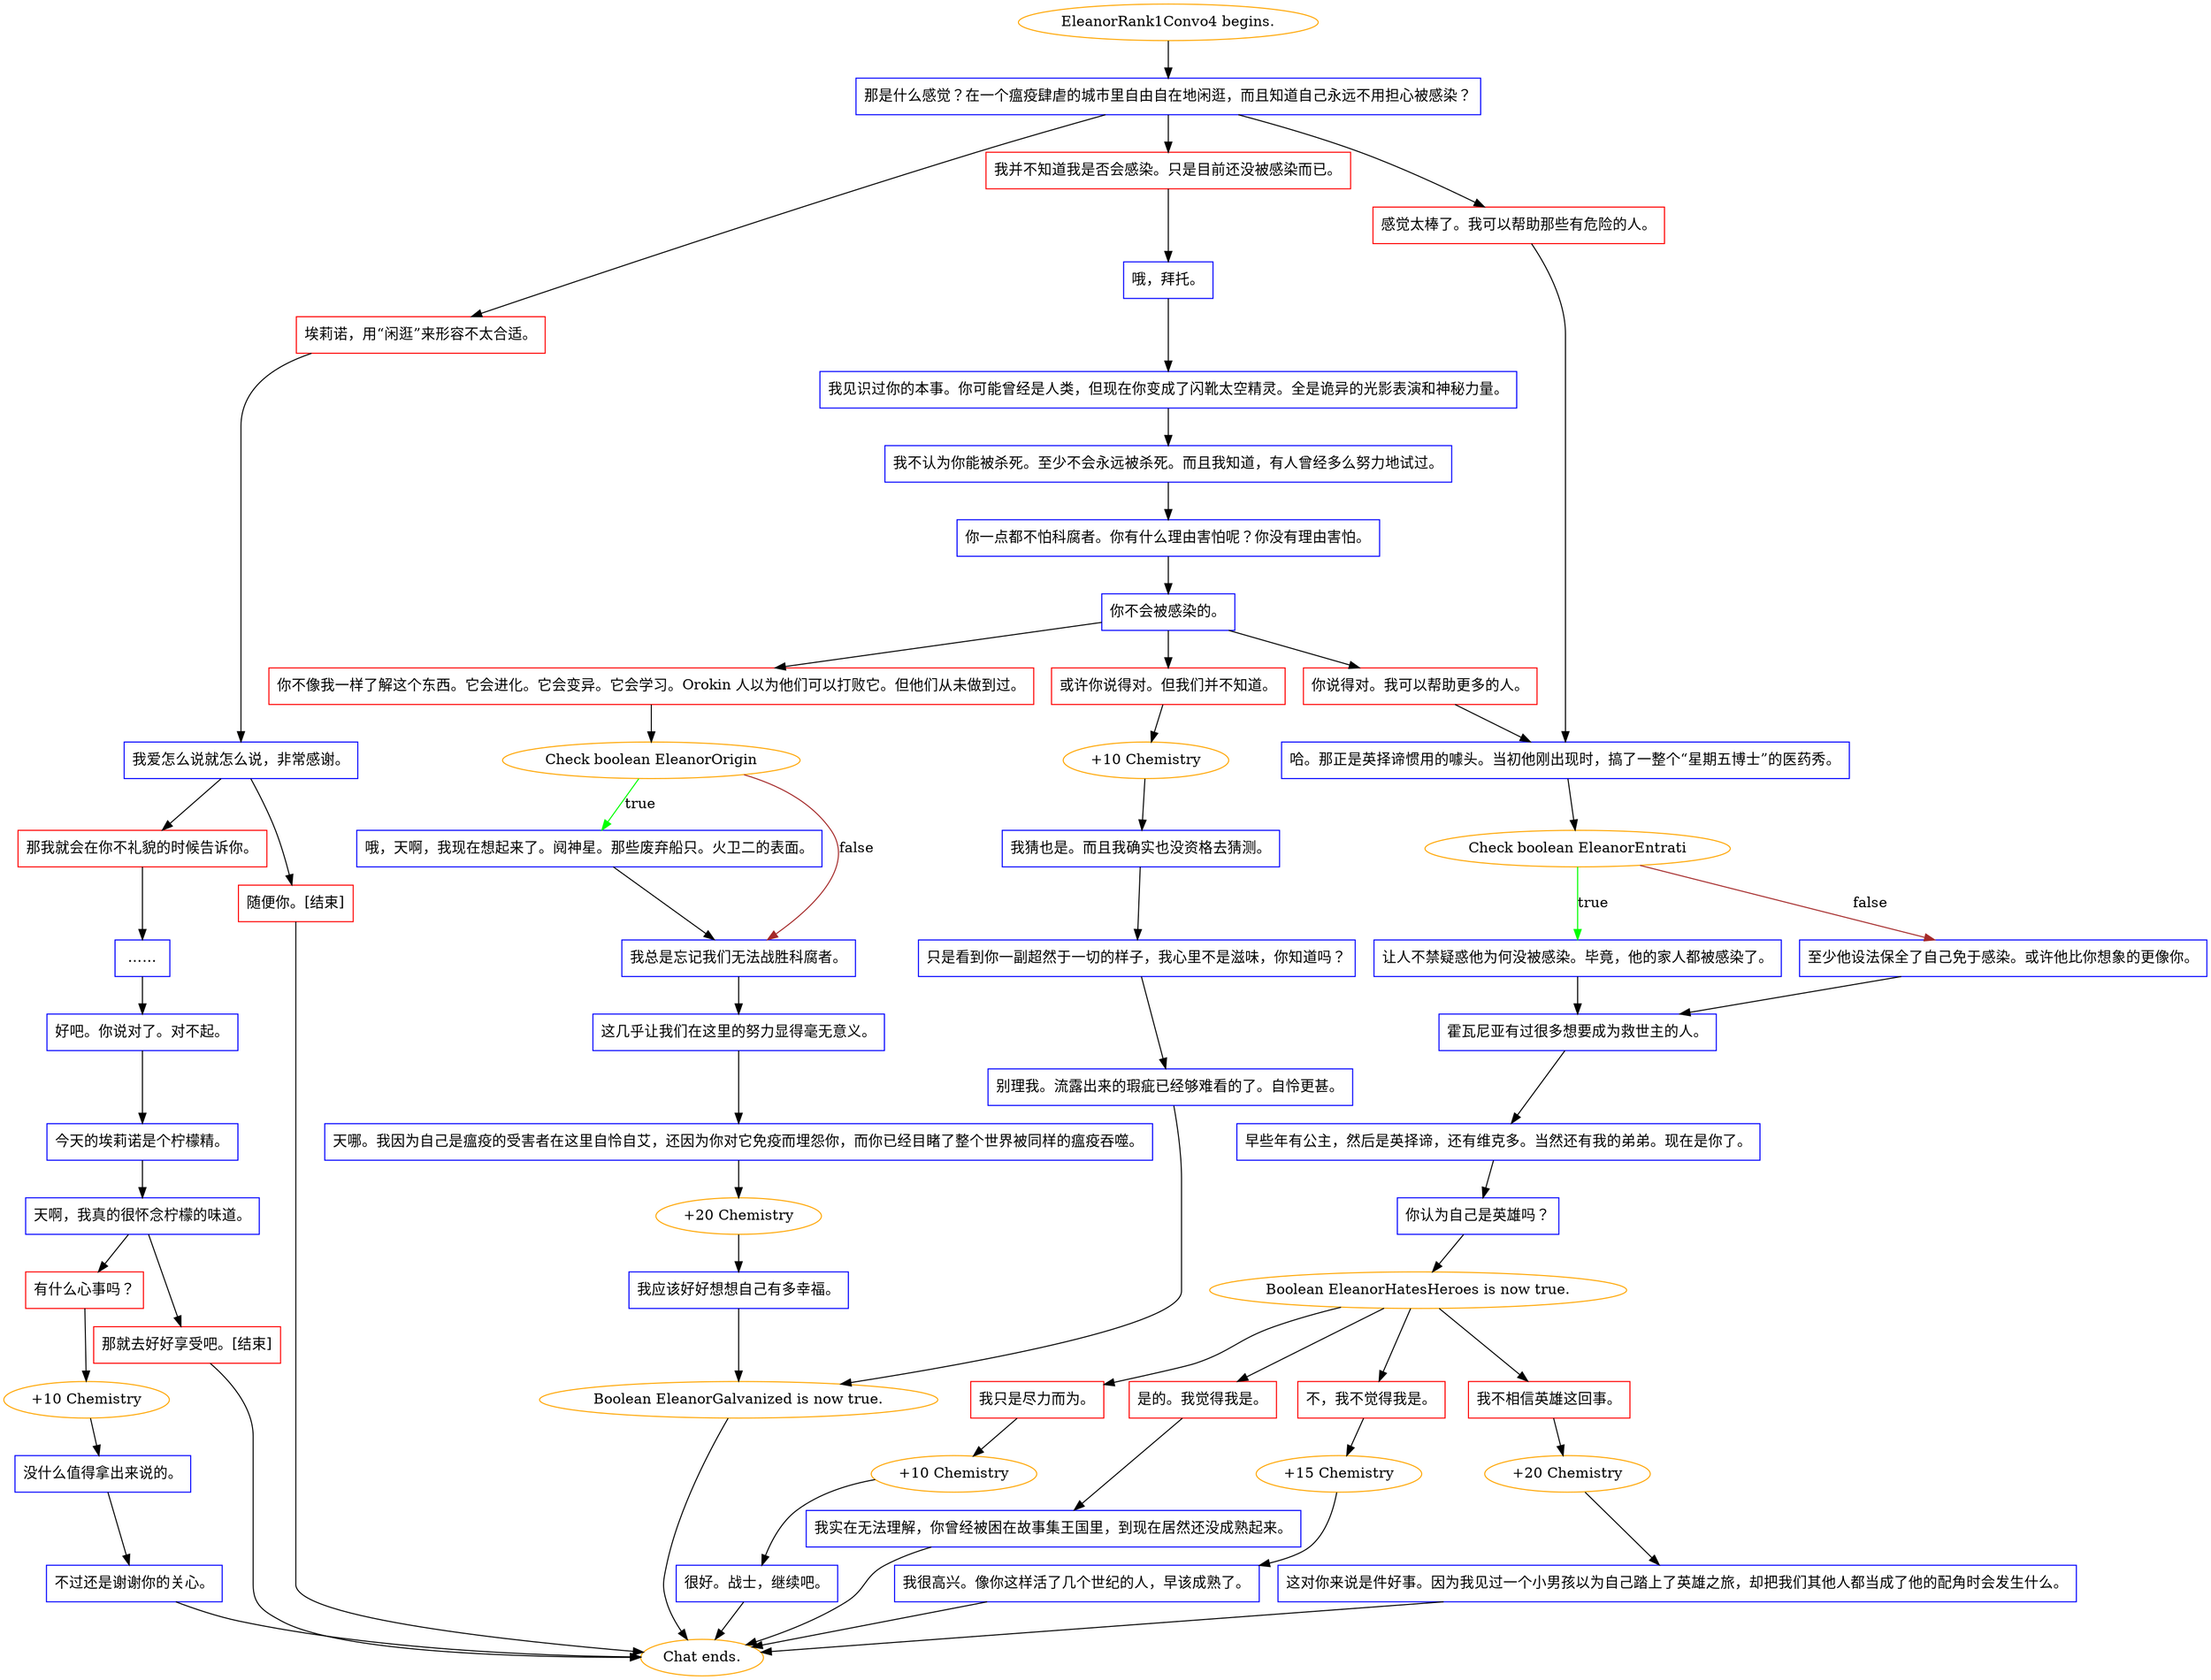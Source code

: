 digraph {
	"EleanorRank1Convo4 begins." [color=orange];
		"EleanorRank1Convo4 begins." -> j3577325345;
	j3577325345 [label="那是什么感觉？在一个瘟疫肆虐的城市里自由自在地闲逛，而且知道自己永远不用担心被感染？",shape=box,color=blue];
		j3577325345 -> j3942892632;
		j3577325345 -> j1013841297;
		j3577325345 -> j2597532644;
	j3942892632 [label="埃莉诺，用“闲逛”来形容不太合适。",shape=box,color=red];
		j3942892632 -> j4150450559;
	j1013841297 [label="我并不知道我是否会感染。只是目前还没被感染而已。",shape=box,color=red];
		j1013841297 -> j2704960723;
	j2597532644 [label="感觉太棒了。我可以帮助那些有危险的人。",shape=box,color=red];
		j2597532644 -> j1863243782;
	j4150450559 [label="我爱怎么说就怎么说，非常感谢。",shape=box,color=blue];
		j4150450559 -> j183117460;
		j4150450559 -> j2860894902;
	j2704960723 [label="哦，拜托。",shape=box,color=blue];
		j2704960723 -> j2398516647;
	j1863243782 [label="哈。那正是英择谛惯用的噱头。当初他刚出现时，搞了一整个“星期五博士”的医药秀。",shape=box,color=blue];
		j1863243782 -> j1926239255;
	j183117460 [label="那我就会在你不礼貌的时候告诉你。",shape=box,color=red];
		j183117460 -> j2107509504;
	j2860894902 [label="随便你。[结束]",shape=box,color=red];
		j2860894902 -> "Chat ends.";
	j2398516647 [label="我见识过你的本事。你可能曾经是人类，但现在你变成了闪靴太空精灵。全是诡异的光影表演和神秘力量。",shape=box,color=blue];
		j2398516647 -> j2446535303;
	j1926239255 [label="Check boolean EleanorEntrati",color=orange];
		j1926239255 -> j296510979 [label=true,color=green];
		j1926239255 -> j4170488928 [label=false,color=brown];
	j2107509504 [label="……",shape=box,color=blue];
		j2107509504 -> j3288603426;
	"Chat ends." [color=orange];
	j2446535303 [label="我不认为你能被杀死。至少不会永远被杀死。而且我知道，有人曾经多么努力地试过。",shape=box,color=blue];
		j2446535303 -> j3454267169;
	j296510979 [label="让人不禁疑惑他为何没被感染。毕竟，他的家人都被感染了。",shape=box,color=blue];
		j296510979 -> j1424569252;
	j4170488928 [label="至少他设法保全了自己免于感染。或许他比你想象的更像你。",shape=box,color=blue];
		j4170488928 -> j1424569252;
	j3288603426 [label="好吧。你说对了。对不起。",shape=box,color=blue];
		j3288603426 -> j3831527633;
	j3454267169 [label="你一点都不怕科腐者。你有什么理由害怕呢？你没有理由害怕。",shape=box,color=blue];
		j3454267169 -> j495245088;
	j1424569252 [label="霍瓦尼亚有过很多想要成为救世主的人。",shape=box,color=blue];
		j1424569252 -> j2318218759;
	j3831527633 [label="今天的埃莉诺是个柠檬精。",shape=box,color=blue];
		j3831527633 -> j2938969658;
	j495245088 [label="你不会被感染的。",shape=box,color=blue];
		j495245088 -> j3993551792;
		j495245088 -> j1720278685;
		j495245088 -> j2336027770;
	j2318218759 [label="早些年有公主，然后是英择谛，还有维克多。当然还有我的弟弟。现在是你了。",shape=box,color=blue];
		j2318218759 -> j521042910;
	j2938969658 [label="天啊，我真的很怀念柠檬的味道。",shape=box,color=blue];
		j2938969658 -> j1781241385;
		j2938969658 -> j601254460;
	j3993551792 [label="你不像我一样了解这个东西。它会进化。它会变异。它会学习。Orokin 人以为他们可以打败它。但他们从未做到过。",shape=box,color=red];
		j3993551792 -> j456008439;
	j1720278685 [label="或许你说得对。但我们并不知道。",shape=box,color=red];
		j1720278685 -> j1876225233;
	j2336027770 [label="你说得对。我可以帮助更多的人。",shape=box,color=red];
		j2336027770 -> j1863243782;
	j521042910 [label="你认为自己是英雄吗？",shape=box,color=blue];
		j521042910 -> j1421556286;
	j1781241385 [label="有什么心事吗？",shape=box,color=red];
		j1781241385 -> j1336023970;
	j601254460 [label="那就去好好享受吧。[结束]",shape=box,color=red];
		j601254460 -> "Chat ends.";
	j456008439 [label="Check boolean EleanorOrigin",color=orange];
		j456008439 -> j3447955823 [label=true,color=green];
		j456008439 -> j373671565 [label=false,color=brown];
	j1876225233 [label="+10 Chemistry",color=orange];
		j1876225233 -> j3431992172;
	j1421556286 [label="Boolean EleanorHatesHeroes is now true.",color=orange];
		j1421556286 -> j2323190792;
		j1421556286 -> j505559679;
		j1421556286 -> j2000668414;
		j1421556286 -> j552593820;
	j1336023970 [label="+10 Chemistry",color=orange];
		j1336023970 -> j1226741435;
	j3447955823 [label="哦，天啊，我现在想起来了。阋神星。那些废弃船只。火卫二的表面。",shape=box,color=blue];
		j3447955823 -> j373671565;
	j373671565 [label="我总是忘记我们无法战胜科腐者。",shape=box,color=blue];
		j373671565 -> j1180343767;
	j3431992172 [label="我猜也是。而且我确实也没资格去猜测。",shape=box,color=blue];
		j3431992172 -> j3956515053;
	j2323190792 [label="我只是尽力而为。",shape=box,color=red];
		j2323190792 -> j2908316657;
	j505559679 [label="是的。我觉得我是。",shape=box,color=red];
		j505559679 -> j487533200;
	j2000668414 [label="不，我不觉得我是。",shape=box,color=red];
		j2000668414 -> j1419477568;
	j552593820 [label="我不相信英雄这回事。",shape=box,color=red];
		j552593820 -> j4288215117;
	j1226741435 [label="没什么值得拿出来说的。",shape=box,color=blue];
		j1226741435 -> j3116241171;
	j1180343767 [label="这几乎让我们在这里的努力显得毫无意义。",shape=box,color=blue];
		j1180343767 -> j4258387845;
	j3956515053 [label="只是看到你一副超然于一切的样子，我心里不是滋味，你知道吗？",shape=box,color=blue];
		j3956515053 -> j2395917720;
	j2908316657 [label="+10 Chemistry",color=orange];
		j2908316657 -> j2471516038;
	j487533200 [label="我实在无法理解，你曾经被困在故事集王国里，到现在居然还没成熟起来。",shape=box,color=blue];
		j487533200 -> "Chat ends.";
	j1419477568 [label="+15 Chemistry",color=orange];
		j1419477568 -> j4250665235;
	j4288215117 [label="+20 Chemistry",color=orange];
		j4288215117 -> j2864170755;
	j3116241171 [label="不过还是谢谢你的关心。",shape=box,color=blue];
		j3116241171 -> "Chat ends.";
	j4258387845 [label="天哪。我因为自己是瘟疫的受害者在这里自怜自艾，还因为你对它免疫而埋怨你，而你已经目睹了整个世界被同样的瘟疫吞噬。",shape=box,color=blue];
		j4258387845 -> j339756061;
	j2395917720 [label="别理我。流露出来的瑕疵已经够难看的了。自怜更甚。",shape=box,color=blue];
		j2395917720 -> j862889717;
	j2471516038 [label="很好。战士，继续吧。",shape=box,color=blue];
		j2471516038 -> "Chat ends.";
	j4250665235 [label="我很高兴。像你这样活了几个世纪的人，早该成熟了。",shape=box,color=blue];
		j4250665235 -> "Chat ends.";
	j2864170755 [label="这对你来说是件好事。因为我见过一个小男孩以为自己踏上了英雄之旅，却把我们其他人都当成了他的配角时会发生什么。",shape=box,color=blue];
		j2864170755 -> "Chat ends.";
	j339756061 [label="+20 Chemistry",color=orange];
		j339756061 -> j2283573896;
	j862889717 [label="Boolean EleanorGalvanized is now true.",color=orange];
		j862889717 -> "Chat ends.";
	j2283573896 [label="我应该好好想想自己有多幸福。",shape=box,color=blue];
		j2283573896 -> j862889717;
}